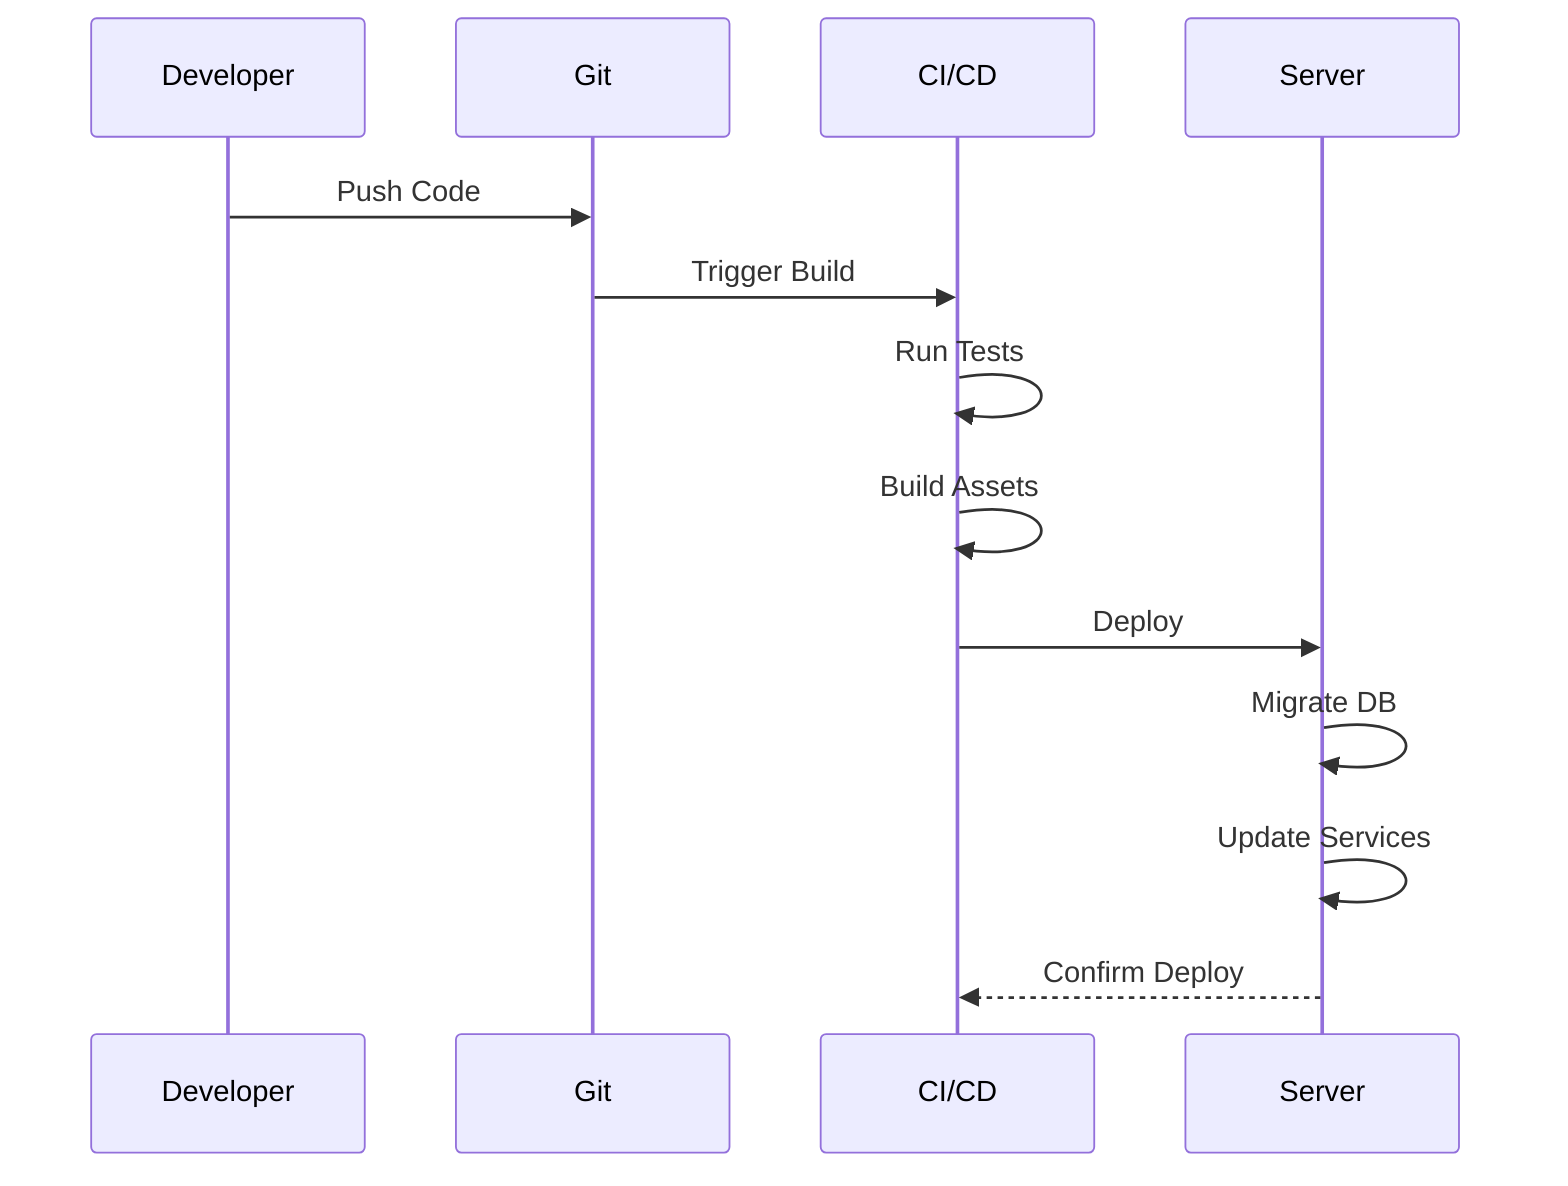 sequenceDiagram
    participant D as Developer
    participant G as Git
    participant CI as CI/CD
    participant S as Server
    
    D->>G: Push Code
    G->>CI: Trigger Build
    CI->>CI: Run Tests
    CI->>CI: Build Assets
    CI->>S: Deploy
    S->>S: Migrate DB
    S->>S: Update Services
    S-->>CI: Confirm Deploy